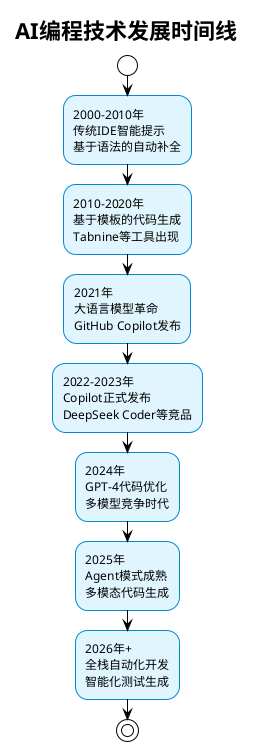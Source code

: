 @startuml AI_Development_Timeline
!theme plain
skinparam activity {
  BackgroundColor #E1F5FE
  BorderColor #0288D1
}

title AI编程技术发展时间线

start
:2000-2010年\n传统IDE智能提示\n基于语法的自动补全;
:2010-2020年\n基于模板的代码生成\nTabnine等工具出现;
:2021年\n大语言模型革命\nGitHub Copilot发布;
:2022-2023年\nCopilot正式发布\nDeepSeek Coder等竞品;
:2024年\nGPT-4代码优化\n多模型竞争时代;
:2025年\nAgent模式成熟\n多模态代码生成;
:2026年+\n全栈自动化开发\n智能化测试生成;
stop

@enduml
